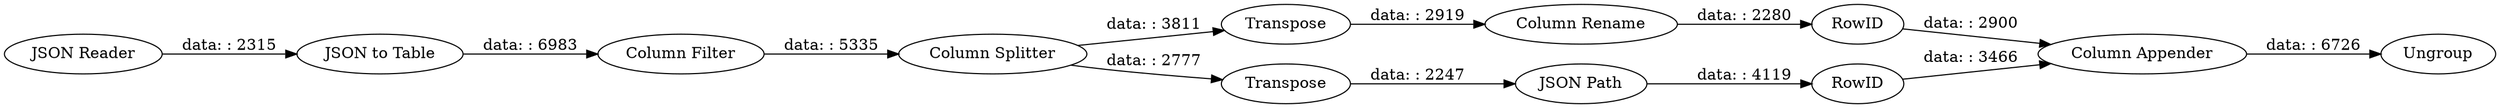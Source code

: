 digraph {
	"8160185700556526793_16" [label="JSON Path"]
	"8160185700556526793_33" [label=Transpose]
	"8160185700556526793_28" [label="JSON to Table"]
	"8160185700556526793_34" [label=Transpose]
	"8160185700556526793_31" [label="Column Filter"]
	"8160185700556526793_38" [label=Ungroup]
	"8160185700556526793_36" [label="Column Rename"]
	"8160185700556526793_41" [label=RowID]
	"8160185700556526793_1" [label="JSON Reader"]
	"8160185700556526793_32" [label="Column Splitter"]
	"8160185700556526793_37" [label="Column Appender"]
	"8160185700556526793_42" [label=RowID]
	"8160185700556526793_1" -> "8160185700556526793_28" [label="data: : 2315"]
	"8160185700556526793_34" -> "8160185700556526793_16" [label="data: : 2247"]
	"8160185700556526793_37" -> "8160185700556526793_38" [label="data: : 6726"]
	"8160185700556526793_41" -> "8160185700556526793_37" [label="data: : 2900"]
	"8160185700556526793_33" -> "8160185700556526793_36" [label="data: : 2919"]
	"8160185700556526793_32" -> "8160185700556526793_34" [label="data: : 2777"]
	"8160185700556526793_31" -> "8160185700556526793_32" [label="data: : 5335"]
	"8160185700556526793_42" -> "8160185700556526793_37" [label="data: : 3466"]
	"8160185700556526793_32" -> "8160185700556526793_33" [label="data: : 3811"]
	"8160185700556526793_28" -> "8160185700556526793_31" [label="data: : 6983"]
	"8160185700556526793_16" -> "8160185700556526793_42" [label="data: : 4119"]
	"8160185700556526793_36" -> "8160185700556526793_41" [label="data: : 2280"]
	rankdir=LR
}
